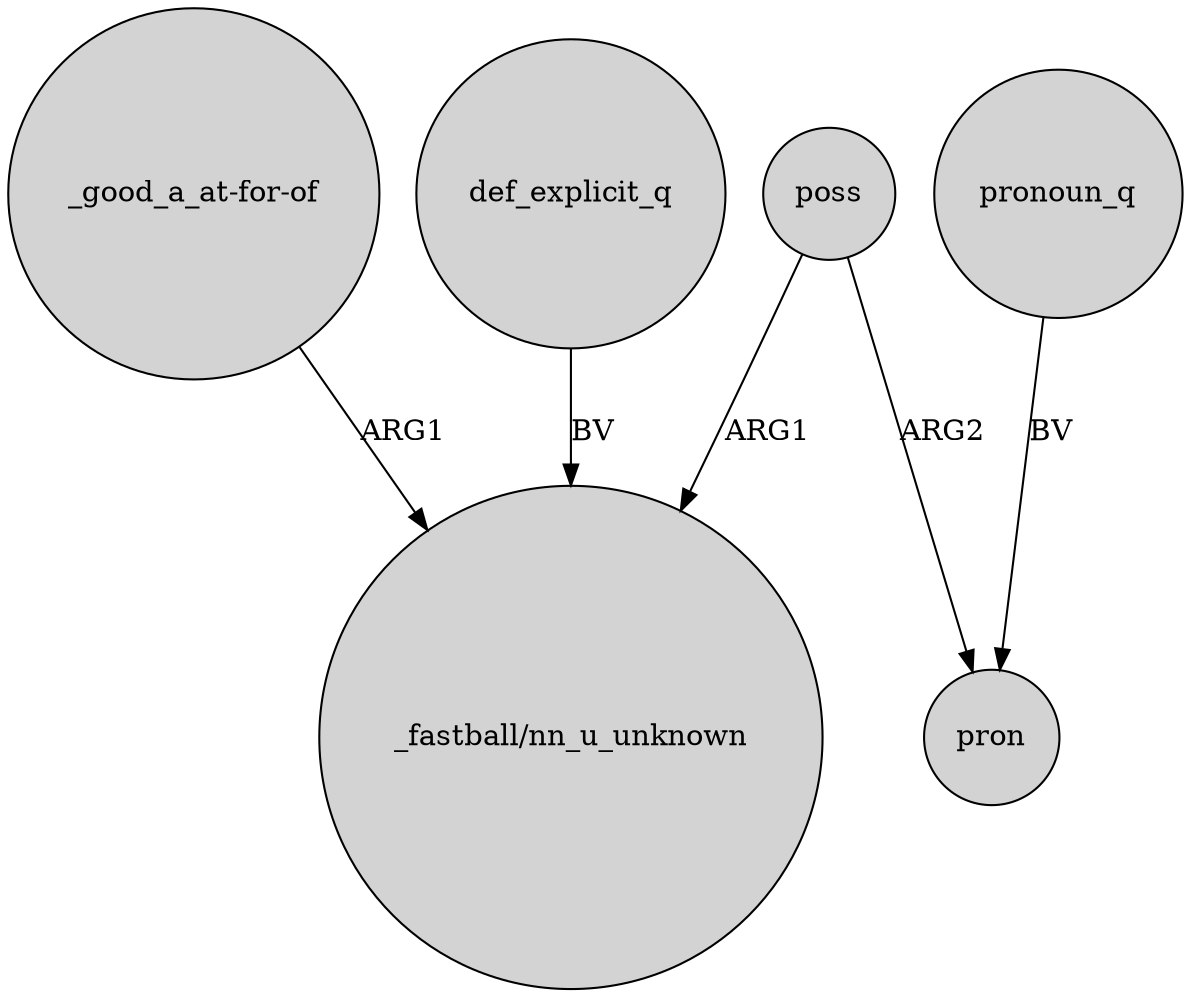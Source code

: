 digraph {
	node [shape=circle style=filled]
	"_good_a_at-for-of" -> "_fastball/nn_u_unknown" [label=ARG1]
	poss -> pron [label=ARG2]
	poss -> "_fastball/nn_u_unknown" [label=ARG1]
	def_explicit_q -> "_fastball/nn_u_unknown" [label=BV]
	pronoun_q -> pron [label=BV]
}

